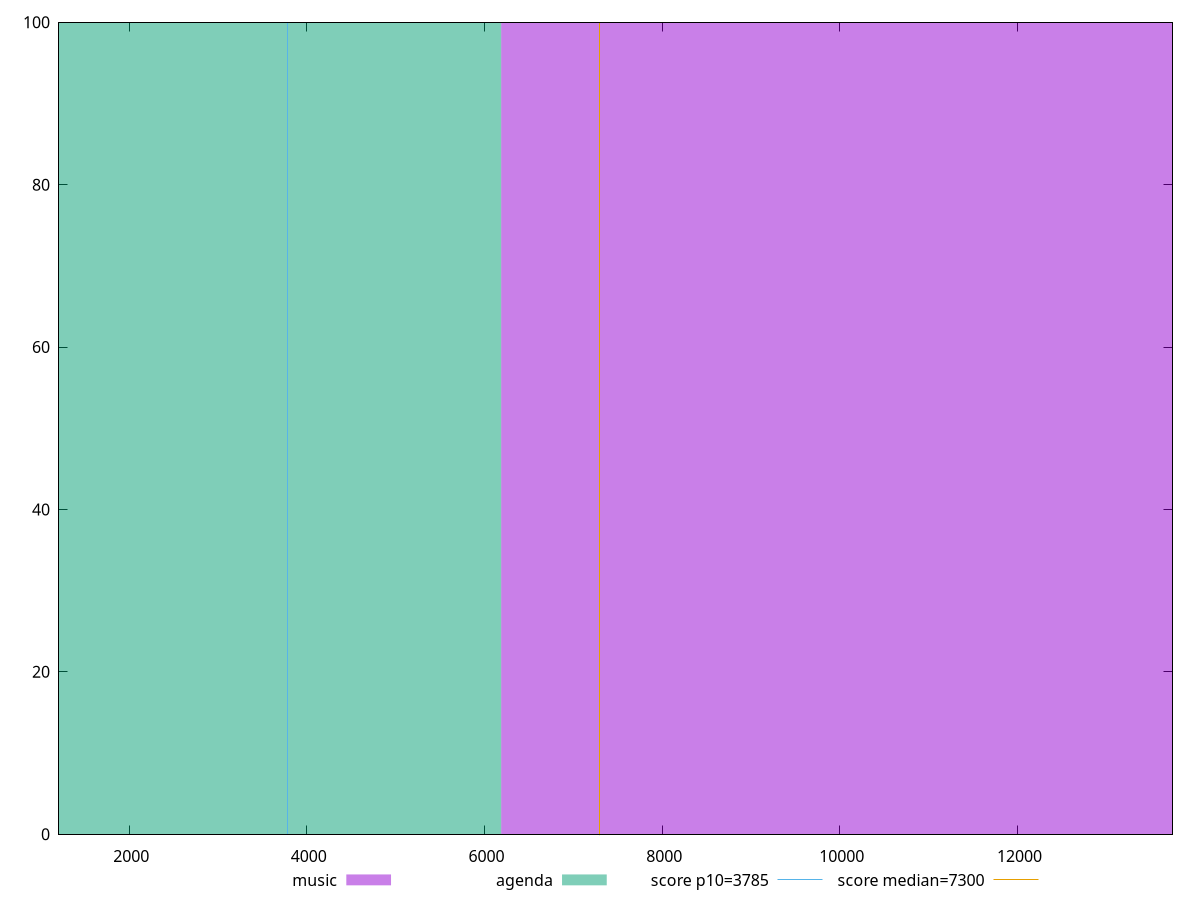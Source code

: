 reset

$music <<EOF
12375.475259811092 100
EOF

$agenda <<EOF
0 100
EOF

set key outside below
set boxwidth 12375.475259811092
set xrange [1210.6347:13744.961500000001]
set yrange [0:100]
set trange [0:100]
set style fill transparent solid 0.5 noborder

set parametric
set terminal svg size 640, 500 enhanced background rgb 'white'
set output "reports/report_00032_2021-02-25T10-28-15.087Z/interactive/comparison/histogram/0_vs_1.svg"

plot $music title "music" with boxes, \
     $agenda title "agenda" with boxes, \
     3785,t title "score p10=3785", \
     7300,t title "score median=7300"

reset
